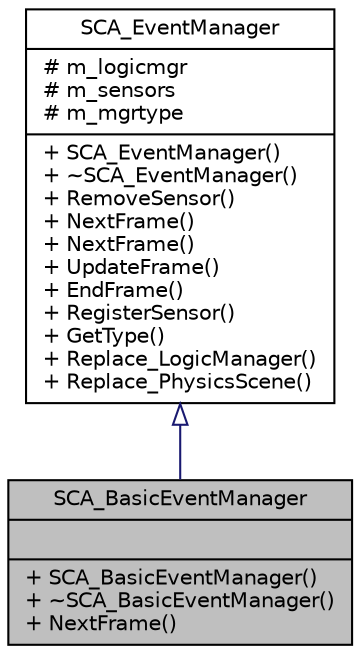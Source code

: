 digraph G
{
  edge [fontname="Helvetica",fontsize="10",labelfontname="Helvetica",labelfontsize="10"];
  node [fontname="Helvetica",fontsize="10",shape=record];
  Node1 [label="{SCA_BasicEventManager\n||+ SCA_BasicEventManager()\l+ ~SCA_BasicEventManager()\l+ NextFrame()\l}",height=0.2,width=0.4,color="black", fillcolor="grey75", style="filled" fontcolor="black"];
  Node2 -> Node1 [dir=back,color="midnightblue",fontsize="10",style="solid",arrowtail="empty",fontname="Helvetica"];
  Node2 [label="{SCA_EventManager\n|# m_logicmgr\l# m_sensors\l# m_mgrtype\l|+ SCA_EventManager()\l+ ~SCA_EventManager()\l+ RemoveSensor()\l+ NextFrame()\l+ NextFrame()\l+ UpdateFrame()\l+ EndFrame()\l+ RegisterSensor()\l+ GetType()\l+ Replace_LogicManager()\l+ Replace_PhysicsScene()\l}",height=0.2,width=0.4,color="black", fillcolor="white", style="filled",URL="$db/d2d/classSCA__EventManager.html"];
}
